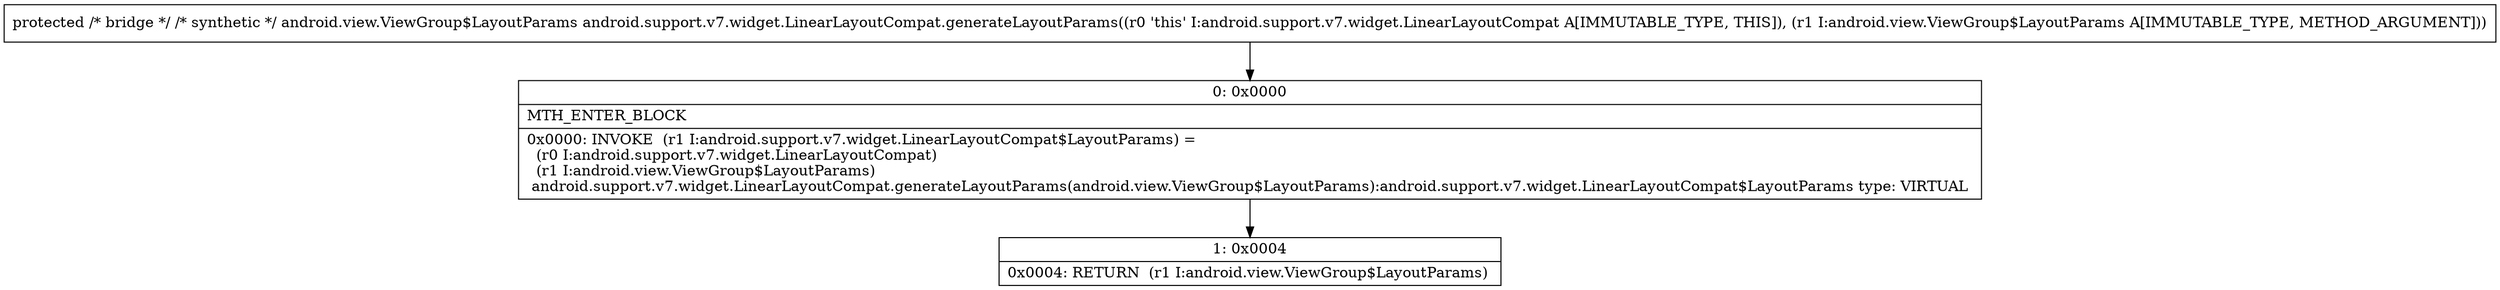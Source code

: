 digraph "CFG forandroid.support.v7.widget.LinearLayoutCompat.generateLayoutParams(Landroid\/view\/ViewGroup$LayoutParams;)Landroid\/view\/ViewGroup$LayoutParams;" {
Node_0 [shape=record,label="{0\:\ 0x0000|MTH_ENTER_BLOCK\l|0x0000: INVOKE  (r1 I:android.support.v7.widget.LinearLayoutCompat$LayoutParams) = \l  (r0 I:android.support.v7.widget.LinearLayoutCompat)\l  (r1 I:android.view.ViewGroup$LayoutParams)\l android.support.v7.widget.LinearLayoutCompat.generateLayoutParams(android.view.ViewGroup$LayoutParams):android.support.v7.widget.LinearLayoutCompat$LayoutParams type: VIRTUAL \l}"];
Node_1 [shape=record,label="{1\:\ 0x0004|0x0004: RETURN  (r1 I:android.view.ViewGroup$LayoutParams) \l}"];
MethodNode[shape=record,label="{protected \/* bridge *\/ \/* synthetic *\/ android.view.ViewGroup$LayoutParams android.support.v7.widget.LinearLayoutCompat.generateLayoutParams((r0 'this' I:android.support.v7.widget.LinearLayoutCompat A[IMMUTABLE_TYPE, THIS]), (r1 I:android.view.ViewGroup$LayoutParams A[IMMUTABLE_TYPE, METHOD_ARGUMENT])) }"];
MethodNode -> Node_0;
Node_0 -> Node_1;
}

